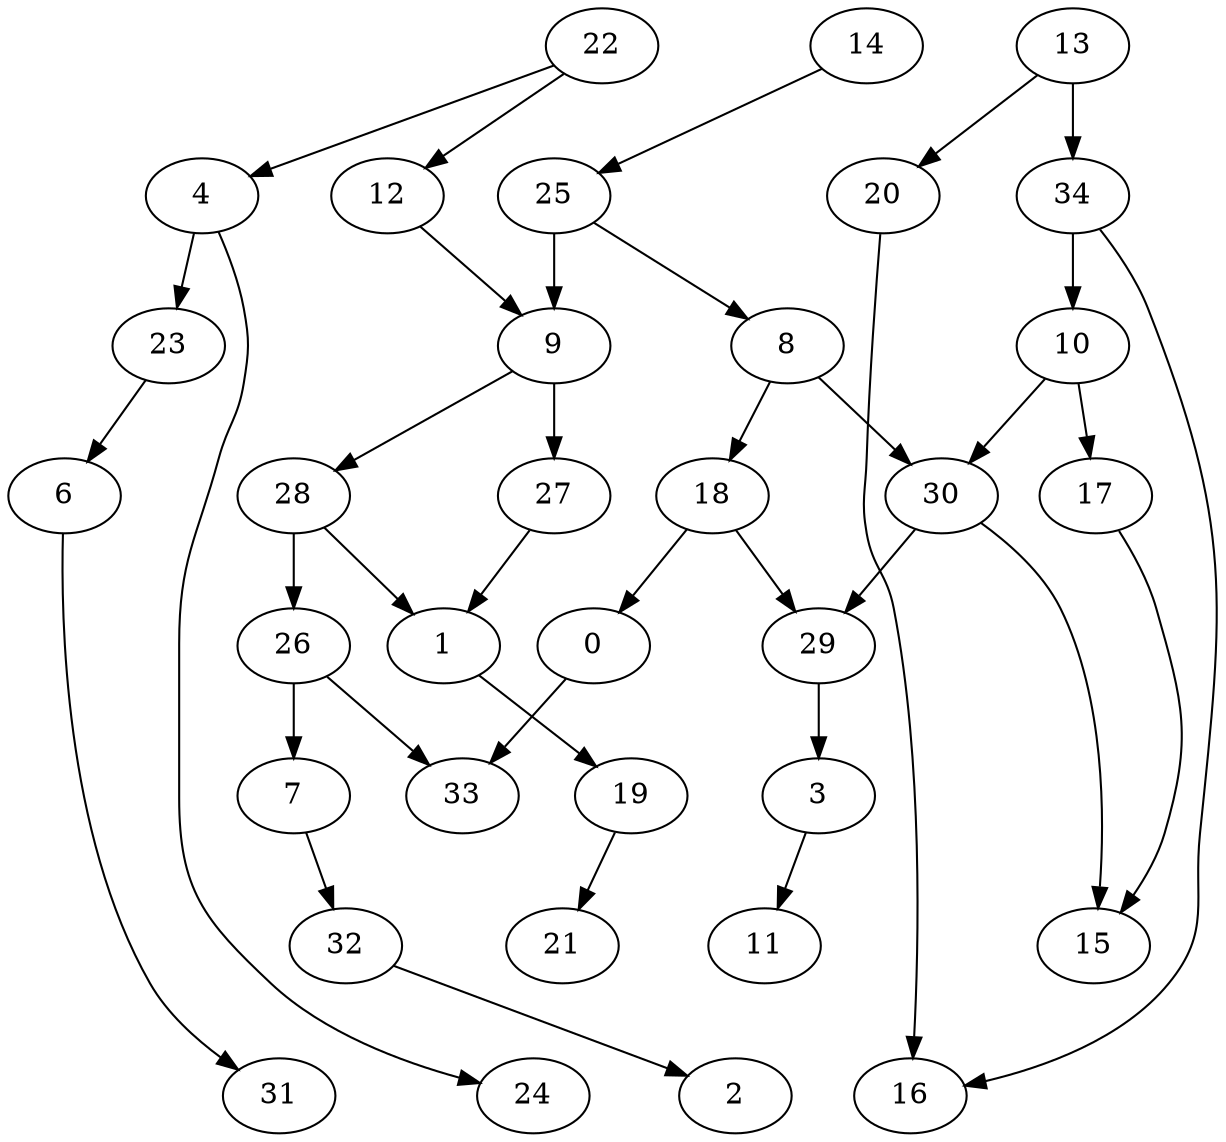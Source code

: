 digraph G {
    0;
    33;
    1;
    19;
    21;
    3;
    11;
    4;
    23;
    24;
    6;
    31;
    13;
    20;
    34;
    16;
    10;
    14;
    25;
    8;
    9;
    22;
    12;
    7;
    32;
    2;
    18;
    30;
    29;
    15;
    27;
    28;
    26;
    17;
    0 -> 33 [weight=0];
    1 -> 19 [weight=0];
    19 -> 21 [weight=0];
    3 -> 11 [weight=0];
    4 -> 23 [weight=0];
    4 -> 24 [weight=0];
    23 -> 6 [weight=0];
    6 -> 31 [weight=0];
    13 -> 20 [weight=0];
    13 -> 34 [weight=2];
    20 -> 16 [weight=0];
    34 -> 10 [weight=1];
    34 -> 16 [weight=0];
    10 -> 30 [weight=0];
    10 -> 17 [weight=0];
    14 -> 25 [weight=0];
    25 -> 8 [weight=0];
    25 -> 9 [weight=0];
    8 -> 18 [weight=1];
    8 -> 30 [weight=1];
    9 -> 27 [weight=2];
    9 -> 28 [weight=0];
    22 -> 4 [weight=0];
    22 -> 12 [weight=0];
    12 -> 9 [weight=0];
    7 -> 32 [weight=0];
    32 -> 2 [weight=0];
    18 -> 0 [weight=0];
    18 -> 29 [weight=0];
    30 -> 15 [weight=0];
    30 -> 29 [weight=0];
    29 -> 3 [weight=1];
    27 -> 1 [weight=0];
    28 -> 1 [weight=0];
    28 -> 26 [weight=1];
    26 -> 33 [weight=0];
    26 -> 7 [weight=0];
    17 -> 15 [weight=0];
}
